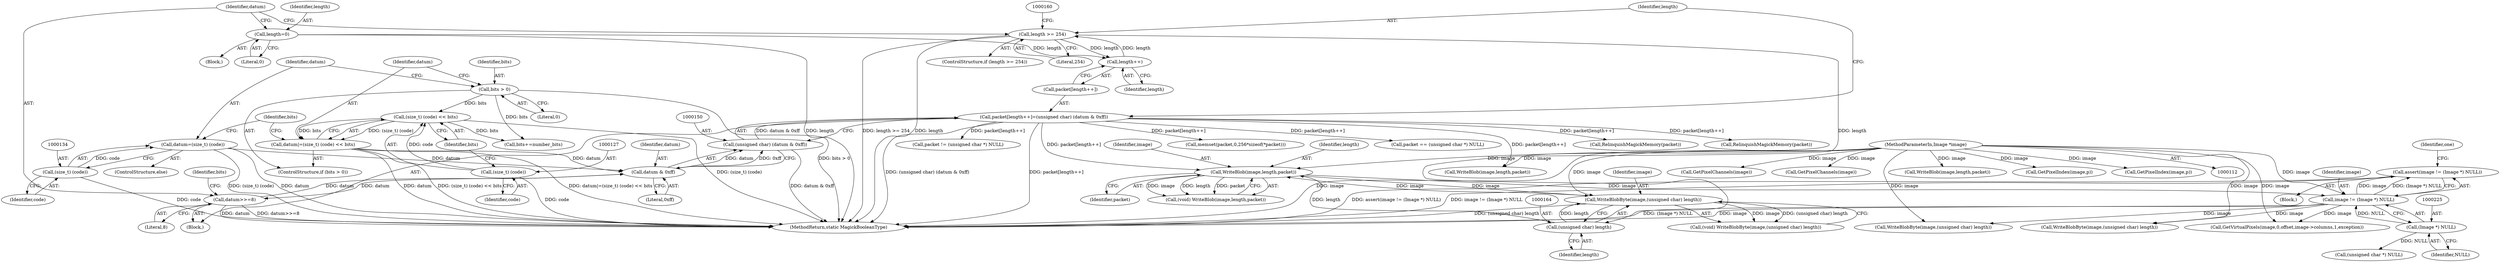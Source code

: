 digraph "0_ImageMagick6_61135001a625364e29bdce83832f043eebde7b5a_0@API" {
"1000221" [label="(Call,assert(image != (Image *) NULL))"];
"1000222" [label="(Call,image != (Image *) NULL)"];
"1000168" [label="(Call,WriteBlob(image,length,packet))"];
"1000161" [label="(Call,WriteBlobByte(image,(unsigned char) length))"];
"1000114" [label="(MethodParameterIn,Image *image)"];
"1000163" [label="(Call,(unsigned char) length)"];
"1000155" [label="(Call,length >= 254)"];
"1000147" [label="(Call,length++)"];
"1000172" [label="(Call,length=0)"];
"1000144" [label="(Call,packet[length++]=(unsigned char) (datum & 0xff))"];
"1000149" [label="(Call,(unsigned char) (datum & 0xff))"];
"1000151" [label="(Call,datum & 0xff)"];
"1000131" [label="(Call,datum=(size_t) (code))"];
"1000133" [label="(Call,(size_t) (code))"];
"1000175" [label="(Call,datum>>=8)"];
"1000123" [label="(Call,datum|=(size_t) (code) << bits)"];
"1000125" [label="(Call,(size_t) (code) << bits)"];
"1000126" [label="(Call,(size_t) (code))"];
"1000120" [label="(Call,bits > 0)"];
"1000224" [label="(Call,(Image *) NULL)"];
"1000157" [label="(Literal,254)"];
"1000175" [label="(Call,datum>>=8)"];
"1000154" [label="(ControlStructure,if (length >= 254))"];
"1000226" [label="(Identifier,NULL)"];
"1000228" [label="(Identifier,one)"];
"1000162" [label="(Identifier,image)"];
"1000117" [label="(Block,)"];
"1000445" [label="(Call,GetVirtualPixels(image,0,offset,image->columns,1,exception))"];
"1000119" [label="(ControlStructure,if (bits > 0))"];
"1000268" [label="(Call,packet == (unsigned char *) NULL)"];
"1000153" [label="(Literal,0xff)"];
"1000168" [label="(Call,WriteBlob(image,length,packet))"];
"1000156" [label="(Identifier,length)"];
"1000791" [label="(Call,WriteBlobByte(image,(unsigned char) length))"];
"1000123" [label="(Call,datum|=(size_t) (code) << bits)"];
"1000163" [label="(Call,(unsigned char) length)"];
"1000155" [label="(Call,length >= 254)"];
"1000173" [label="(Identifier,length)"];
"1000136" [label="(Call,bits+=number_bits)"];
"1000170" [label="(Identifier,length)"];
"1000161" [label="(Call,WriteBlobByte(image,(unsigned char) length))"];
"1000845" [label="(Call,RelinquishMagickMemory(packet))"];
"1000135" [label="(Identifier,code)"];
"1000176" [label="(Identifier,datum)"];
"1000301" [label="(Call,RelinquishMagickMemory(packet))"];
"1000129" [label="(Identifier,bits)"];
"1000177" [label="(Literal,8)"];
"1000270" [label="(Call,(unsigned char *) NULL)"];
"1000223" [label="(Identifier,image)"];
"1000812" [label="(Call,WriteBlobByte(image,(unsigned char) length))"];
"1000151" [label="(Call,datum & 0xff)"];
"1000124" [label="(Identifier,datum)"];
"1000147" [label="(Call,length++)"];
"1000169" [label="(Identifier,image)"];
"1000174" [label="(Literal,0)"];
"1000222" [label="(Call,image != (Image *) NULL)"];
"1000511" [label="(Call,GetPixelChannels(image))"];
"1000475" [label="(Call,GetPixelChannels(image))"];
"1000165" [label="(Identifier,length)"];
"1000131" [label="(Call,datum=(size_t) (code))"];
"1000133" [label="(Call,(size_t) (code))"];
"1000819" [label="(Call,WriteBlob(image,length,packet))"];
"1000221" [label="(Call,assert(image != (Image *) NULL))"];
"1000798" [label="(Call,WriteBlob(image,length,packet))"];
"1000145" [label="(Call,packet[length++])"];
"1000149" [label="(Call,(unsigned char) (datum & 0xff))"];
"1000470" [label="(Call,GetPixelIndex(image,p))"];
"1000122" [label="(Literal,0)"];
"1000128" [label="(Identifier,code)"];
"1000152" [label="(Identifier,datum)"];
"1000292" [label="(Call,packet != (unsigned char *) NULL)"];
"1000126" [label="(Call,(size_t) (code))"];
"1000132" [label="(Identifier,datum)"];
"1000158" [label="(Block,)"];
"1000125" [label="(Call,(size_t) (code) << bits)"];
"1000120" [label="(Call,bits > 0)"];
"1000137" [label="(Identifier,bits)"];
"1000849" [label="(MethodReturn,static MagickBooleanType)"];
"1000148" [label="(Identifier,length)"];
"1000114" [label="(MethodParameterIn,Image *image)"];
"1000224" [label="(Call,(Image *) NULL)"];
"1000171" [label="(Identifier,packet)"];
"1000505" [label="(Call,GetPixelIndex(image,p))"];
"1000130" [label="(ControlStructure,else)"];
"1000166" [label="(Call,(void) WriteBlob(image,length,packet))"];
"1000159" [label="(Call,(void) WriteBlobByte(image,(unsigned char) length))"];
"1000143" [label="(Block,)"];
"1000343" [label="(Call,memset(packet,0,256*sizeof(*packet)))"];
"1000121" [label="(Identifier,bits)"];
"1000179" [label="(Identifier,bits)"];
"1000172" [label="(Call,length=0)"];
"1000144" [label="(Call,packet[length++]=(unsigned char) (datum & 0xff))"];
"1000221" -> "1000117"  [label="AST: "];
"1000221" -> "1000222"  [label="CFG: "];
"1000222" -> "1000221"  [label="AST: "];
"1000228" -> "1000221"  [label="CFG: "];
"1000221" -> "1000849"  [label="DDG: assert(image != (Image *) NULL)"];
"1000221" -> "1000849"  [label="DDG: image != (Image *) NULL"];
"1000222" -> "1000221"  [label="DDG: image"];
"1000222" -> "1000221"  [label="DDG: (Image *) NULL"];
"1000222" -> "1000224"  [label="CFG: "];
"1000223" -> "1000222"  [label="AST: "];
"1000224" -> "1000222"  [label="AST: "];
"1000222" -> "1000849"  [label="DDG: image"];
"1000222" -> "1000849"  [label="DDG: (Image *) NULL"];
"1000168" -> "1000222"  [label="DDG: image"];
"1000114" -> "1000222"  [label="DDG: image"];
"1000224" -> "1000222"  [label="DDG: NULL"];
"1000222" -> "1000445"  [label="DDG: image"];
"1000222" -> "1000791"  [label="DDG: image"];
"1000222" -> "1000812"  [label="DDG: image"];
"1000168" -> "1000166"  [label="AST: "];
"1000168" -> "1000171"  [label="CFG: "];
"1000169" -> "1000168"  [label="AST: "];
"1000170" -> "1000168"  [label="AST: "];
"1000171" -> "1000168"  [label="AST: "];
"1000166" -> "1000168"  [label="CFG: "];
"1000168" -> "1000161"  [label="DDG: image"];
"1000168" -> "1000166"  [label="DDG: image"];
"1000168" -> "1000166"  [label="DDG: length"];
"1000168" -> "1000166"  [label="DDG: packet"];
"1000161" -> "1000168"  [label="DDG: image"];
"1000114" -> "1000168"  [label="DDG: image"];
"1000163" -> "1000168"  [label="DDG: length"];
"1000144" -> "1000168"  [label="DDG: packet[length++]"];
"1000161" -> "1000159"  [label="AST: "];
"1000161" -> "1000163"  [label="CFG: "];
"1000162" -> "1000161"  [label="AST: "];
"1000163" -> "1000161"  [label="AST: "];
"1000159" -> "1000161"  [label="CFG: "];
"1000161" -> "1000849"  [label="DDG: (unsigned char) length"];
"1000161" -> "1000159"  [label="DDG: image"];
"1000161" -> "1000159"  [label="DDG: (unsigned char) length"];
"1000114" -> "1000161"  [label="DDG: image"];
"1000163" -> "1000161"  [label="DDG: length"];
"1000114" -> "1000112"  [label="AST: "];
"1000114" -> "1000849"  [label="DDG: image"];
"1000114" -> "1000445"  [label="DDG: image"];
"1000114" -> "1000470"  [label="DDG: image"];
"1000114" -> "1000475"  [label="DDG: image"];
"1000114" -> "1000505"  [label="DDG: image"];
"1000114" -> "1000511"  [label="DDG: image"];
"1000114" -> "1000791"  [label="DDG: image"];
"1000114" -> "1000798"  [label="DDG: image"];
"1000114" -> "1000812"  [label="DDG: image"];
"1000114" -> "1000819"  [label="DDG: image"];
"1000163" -> "1000165"  [label="CFG: "];
"1000164" -> "1000163"  [label="AST: "];
"1000165" -> "1000163"  [label="AST: "];
"1000155" -> "1000163"  [label="DDG: length"];
"1000155" -> "1000154"  [label="AST: "];
"1000155" -> "1000157"  [label="CFG: "];
"1000156" -> "1000155"  [label="AST: "];
"1000157" -> "1000155"  [label="AST: "];
"1000160" -> "1000155"  [label="CFG: "];
"1000176" -> "1000155"  [label="CFG: "];
"1000155" -> "1000849"  [label="DDG: length >= 254"];
"1000155" -> "1000849"  [label="DDG: length"];
"1000155" -> "1000147"  [label="DDG: length"];
"1000147" -> "1000155"  [label="DDG: length"];
"1000147" -> "1000145"  [label="AST: "];
"1000147" -> "1000148"  [label="CFG: "];
"1000148" -> "1000147"  [label="AST: "];
"1000145" -> "1000147"  [label="CFG: "];
"1000172" -> "1000147"  [label="DDG: length"];
"1000172" -> "1000158"  [label="AST: "];
"1000172" -> "1000174"  [label="CFG: "];
"1000173" -> "1000172"  [label="AST: "];
"1000174" -> "1000172"  [label="AST: "];
"1000176" -> "1000172"  [label="CFG: "];
"1000172" -> "1000849"  [label="DDG: length"];
"1000144" -> "1000143"  [label="AST: "];
"1000144" -> "1000149"  [label="CFG: "];
"1000145" -> "1000144"  [label="AST: "];
"1000149" -> "1000144"  [label="AST: "];
"1000156" -> "1000144"  [label="CFG: "];
"1000144" -> "1000849"  [label="DDG: (unsigned char) (datum & 0xff)"];
"1000144" -> "1000849"  [label="DDG: packet[length++]"];
"1000149" -> "1000144"  [label="DDG: datum & 0xff"];
"1000144" -> "1000268"  [label="DDG: packet[length++]"];
"1000144" -> "1000292"  [label="DDG: packet[length++]"];
"1000144" -> "1000301"  [label="DDG: packet[length++]"];
"1000144" -> "1000343"  [label="DDG: packet[length++]"];
"1000144" -> "1000819"  [label="DDG: packet[length++]"];
"1000144" -> "1000845"  [label="DDG: packet[length++]"];
"1000149" -> "1000151"  [label="CFG: "];
"1000150" -> "1000149"  [label="AST: "];
"1000151" -> "1000149"  [label="AST: "];
"1000149" -> "1000849"  [label="DDG: datum & 0xff"];
"1000151" -> "1000149"  [label="DDG: datum"];
"1000151" -> "1000149"  [label="DDG: 0xff"];
"1000151" -> "1000153"  [label="CFG: "];
"1000152" -> "1000151"  [label="AST: "];
"1000153" -> "1000151"  [label="AST: "];
"1000131" -> "1000151"  [label="DDG: datum"];
"1000175" -> "1000151"  [label="DDG: datum"];
"1000123" -> "1000151"  [label="DDG: datum"];
"1000151" -> "1000175"  [label="DDG: datum"];
"1000131" -> "1000130"  [label="AST: "];
"1000131" -> "1000133"  [label="CFG: "];
"1000132" -> "1000131"  [label="AST: "];
"1000133" -> "1000131"  [label="AST: "];
"1000137" -> "1000131"  [label="CFG: "];
"1000131" -> "1000849"  [label="DDG: datum"];
"1000131" -> "1000849"  [label="DDG: (size_t) (code)"];
"1000133" -> "1000131"  [label="DDG: code"];
"1000133" -> "1000135"  [label="CFG: "];
"1000134" -> "1000133"  [label="AST: "];
"1000135" -> "1000133"  [label="AST: "];
"1000133" -> "1000849"  [label="DDG: code"];
"1000175" -> "1000143"  [label="AST: "];
"1000175" -> "1000177"  [label="CFG: "];
"1000176" -> "1000175"  [label="AST: "];
"1000177" -> "1000175"  [label="AST: "];
"1000179" -> "1000175"  [label="CFG: "];
"1000175" -> "1000849"  [label="DDG: datum"];
"1000175" -> "1000849"  [label="DDG: datum>>=8"];
"1000123" -> "1000119"  [label="AST: "];
"1000123" -> "1000125"  [label="CFG: "];
"1000124" -> "1000123"  [label="AST: "];
"1000125" -> "1000123"  [label="AST: "];
"1000137" -> "1000123"  [label="CFG: "];
"1000123" -> "1000849"  [label="DDG: (size_t) (code) << bits"];
"1000123" -> "1000849"  [label="DDG: datum|=(size_t) (code) << bits"];
"1000123" -> "1000849"  [label="DDG: datum"];
"1000125" -> "1000123"  [label="DDG: (size_t) (code)"];
"1000125" -> "1000123"  [label="DDG: bits"];
"1000125" -> "1000129"  [label="CFG: "];
"1000126" -> "1000125"  [label="AST: "];
"1000129" -> "1000125"  [label="AST: "];
"1000125" -> "1000849"  [label="DDG: (size_t) (code)"];
"1000126" -> "1000125"  [label="DDG: code"];
"1000120" -> "1000125"  [label="DDG: bits"];
"1000125" -> "1000136"  [label="DDG: bits"];
"1000126" -> "1000128"  [label="CFG: "];
"1000127" -> "1000126"  [label="AST: "];
"1000128" -> "1000126"  [label="AST: "];
"1000129" -> "1000126"  [label="CFG: "];
"1000126" -> "1000849"  [label="DDG: code"];
"1000120" -> "1000119"  [label="AST: "];
"1000120" -> "1000122"  [label="CFG: "];
"1000121" -> "1000120"  [label="AST: "];
"1000122" -> "1000120"  [label="AST: "];
"1000124" -> "1000120"  [label="CFG: "];
"1000132" -> "1000120"  [label="CFG: "];
"1000120" -> "1000849"  [label="DDG: bits > 0"];
"1000120" -> "1000136"  [label="DDG: bits"];
"1000224" -> "1000226"  [label="CFG: "];
"1000225" -> "1000224"  [label="AST: "];
"1000226" -> "1000224"  [label="AST: "];
"1000224" -> "1000270"  [label="DDG: NULL"];
}

